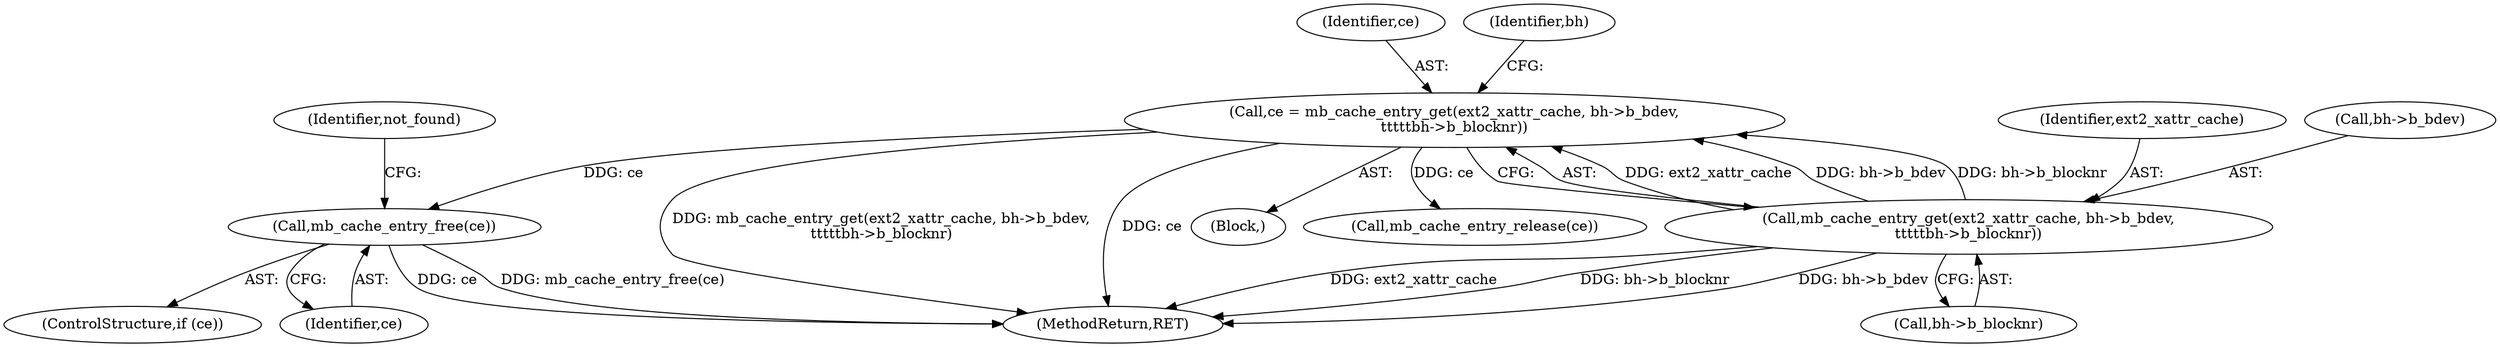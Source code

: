 digraph "0_linux_be0726d33cb8f411945884664924bed3cb8c70ee_10@API" {
"1000565" [label="(Call,mb_cache_entry_free(ce))"];
"1000540" [label="(Call,ce = mb_cache_entry_get(ext2_xattr_cache, bh->b_bdev,\n\t\t\t\t\tbh->b_blocknr))"];
"1000542" [label="(Call,mb_cache_entry_get(ext2_xattr_cache, bh->b_bdev,\n\t\t\t\t\tbh->b_blocknr))"];
"1000540" [label="(Call,ce = mb_cache_entry_get(ext2_xattr_cache, bh->b_bdev,\n\t\t\t\t\tbh->b_blocknr))"];
"1000542" [label="(Call,mb_cache_entry_get(ext2_xattr_cache, bh->b_bdev,\n\t\t\t\t\tbh->b_blocknr))"];
"1000541" [label="(Identifier,ce)"];
"1000547" [label="(Call,bh->b_blocknr)"];
"1000544" [label="(Call,bh->b_bdev)"];
"1000566" [label="(Identifier,ce)"];
"1000565" [label="(Call,mb_cache_entry_free(ce))"];
"1000563" [label="(ControlStructure,if (ce))"];
"1000538" [label="(Block,)"];
"1001019" [label="(MethodReturn,RET)"];
"1000551" [label="(Identifier,bh)"];
"1000543" [label="(Identifier,ext2_xattr_cache)"];
"1000694" [label="(Identifier,not_found)"];
"1000572" [label="(Call,mb_cache_entry_release(ce))"];
"1000565" -> "1000563"  [label="AST: "];
"1000565" -> "1000566"  [label="CFG: "];
"1000566" -> "1000565"  [label="AST: "];
"1000694" -> "1000565"  [label="CFG: "];
"1000565" -> "1001019"  [label="DDG: ce"];
"1000565" -> "1001019"  [label="DDG: mb_cache_entry_free(ce)"];
"1000540" -> "1000565"  [label="DDG: ce"];
"1000540" -> "1000538"  [label="AST: "];
"1000540" -> "1000542"  [label="CFG: "];
"1000541" -> "1000540"  [label="AST: "];
"1000542" -> "1000540"  [label="AST: "];
"1000551" -> "1000540"  [label="CFG: "];
"1000540" -> "1001019"  [label="DDG: mb_cache_entry_get(ext2_xattr_cache, bh->b_bdev,\n\t\t\t\t\tbh->b_blocknr)"];
"1000540" -> "1001019"  [label="DDG: ce"];
"1000542" -> "1000540"  [label="DDG: ext2_xattr_cache"];
"1000542" -> "1000540"  [label="DDG: bh->b_bdev"];
"1000542" -> "1000540"  [label="DDG: bh->b_blocknr"];
"1000540" -> "1000572"  [label="DDG: ce"];
"1000542" -> "1000547"  [label="CFG: "];
"1000543" -> "1000542"  [label="AST: "];
"1000544" -> "1000542"  [label="AST: "];
"1000547" -> "1000542"  [label="AST: "];
"1000542" -> "1001019"  [label="DDG: ext2_xattr_cache"];
"1000542" -> "1001019"  [label="DDG: bh->b_blocknr"];
"1000542" -> "1001019"  [label="DDG: bh->b_bdev"];
}
